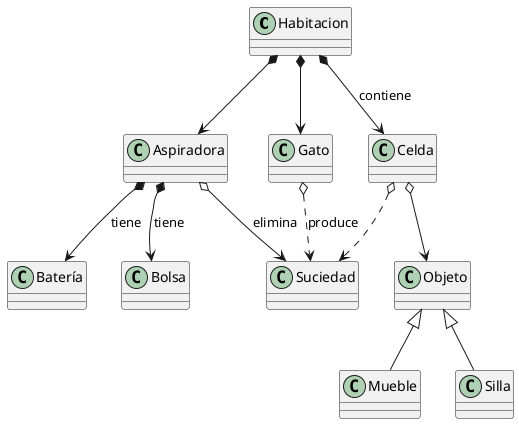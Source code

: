 @startuml
class Habitacion
class Aspiradora
class Suciedad
class Batería
class Gato
class Bolsa
class Objeto
class Celda
class Mueble
class Silla

Habitacion *--> Celda : contiene
Habitacion *--> Aspiradora
Habitacion *--> Gato
Celda o..> Suciedad
Celda o--> Objeto

Aspiradora o--> Suciedad : elimina
Aspiradora *--> Bolsa : tiene
Aspiradora *--> Batería : tiene

Gato o..> Suciedad : produce

Objeto <|-- Mueble
Objeto <|-- Silla

@enduml